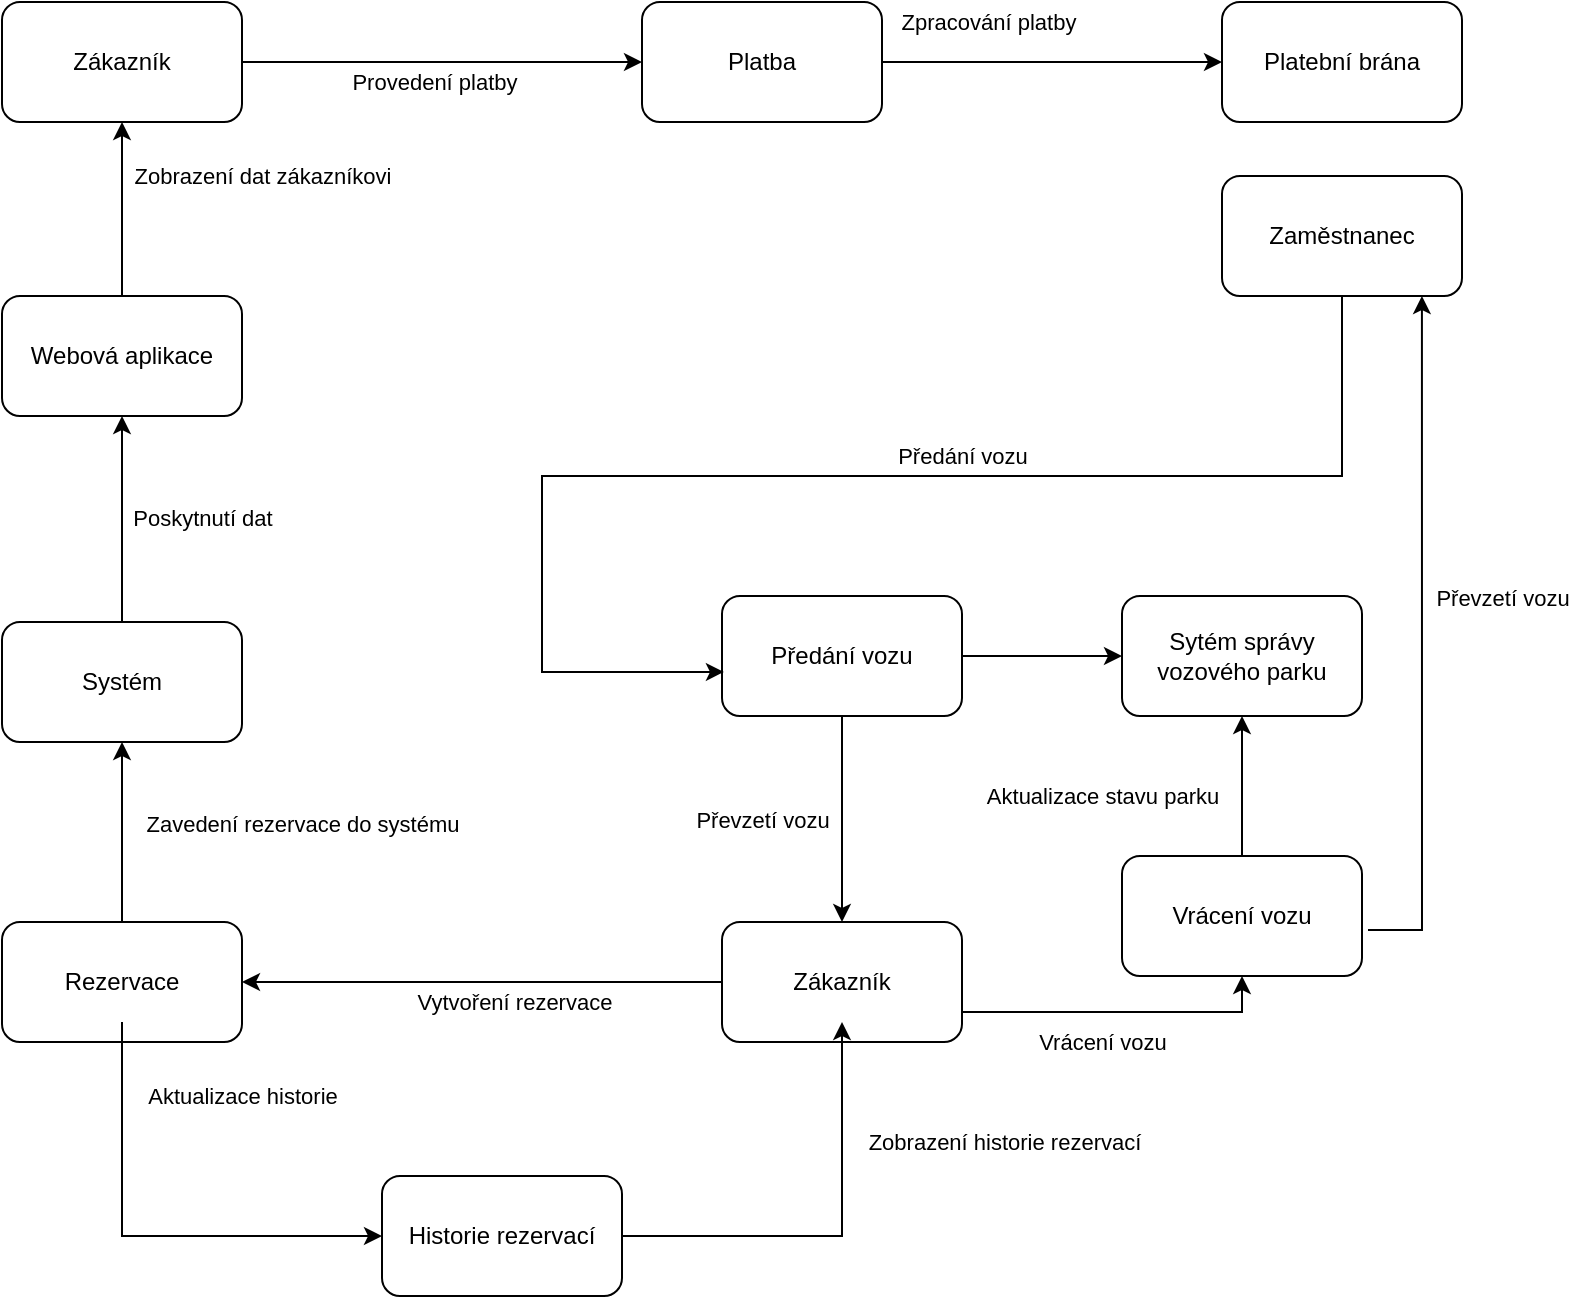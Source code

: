 <mxfile version="24.2.8" type="device">
  <diagram name="Page-1" id="b520641d-4fe3-3701-9064-5fc419738815">
    <mxGraphModel dx="1434" dy="780" grid="1" gridSize="10" guides="1" tooltips="1" connect="1" arrows="1" fold="1" page="1" pageScale="1" pageWidth="1100" pageHeight="850" background="none" math="0" shadow="0">
      <root>
        <mxCell id="0" />
        <mxCell id="1" parent="0" />
        <mxCell id="XkH28-ER0A_PHMq6cVrZ-1" value="Zákazník" style="rounded=1;whiteSpace=wrap;html=1;" parent="1" vertex="1">
          <mxGeometry x="90" y="100" width="120" height="60" as="geometry" />
        </mxCell>
        <mxCell id="XkH28-ER0A_PHMq6cVrZ-2" value="Rezervace" style="rounded=1;whiteSpace=wrap;html=1;" parent="1" vertex="1">
          <mxGeometry x="90" y="560" width="120" height="60" as="geometry" />
        </mxCell>
        <mxCell id="XkH28-ER0A_PHMq6cVrZ-3" value="Webová aplikace" style="rounded=1;whiteSpace=wrap;html=1;" parent="1" vertex="1">
          <mxGeometry x="90" y="247" width="120" height="60" as="geometry" />
        </mxCell>
        <mxCell id="XkH28-ER0A_PHMq6cVrZ-4" value="Sytém správy vozového parku" style="rounded=1;whiteSpace=wrap;html=1;" parent="1" vertex="1">
          <mxGeometry x="650" y="397" width="120" height="60" as="geometry" />
        </mxCell>
        <mxCell id="XkH28-ER0A_PHMq6cVrZ-5" value="Zaměstnanec" style="rounded=1;whiteSpace=wrap;html=1;" parent="1" vertex="1">
          <mxGeometry x="700" y="187" width="120" height="60" as="geometry" />
        </mxCell>
        <mxCell id="XkH28-ER0A_PHMq6cVrZ-7" value="Předání vozu" style="rounded=1;whiteSpace=wrap;html=1;" parent="1" vertex="1">
          <mxGeometry x="450" y="397" width="120" height="60" as="geometry" />
        </mxCell>
        <mxCell id="XkH28-ER0A_PHMq6cVrZ-8" value="Vrácení vozu" style="rounded=1;whiteSpace=wrap;html=1;" parent="1" vertex="1">
          <mxGeometry x="650" y="527" width="120" height="60" as="geometry" />
        </mxCell>
        <mxCell id="XkH28-ER0A_PHMq6cVrZ-9" value="Platba" style="rounded=1;whiteSpace=wrap;html=1;" parent="1" vertex="1">
          <mxGeometry x="410" y="100" width="120" height="60" as="geometry" />
        </mxCell>
        <mxCell id="XkH28-ER0A_PHMq6cVrZ-10" value="Platební brána" style="rounded=1;whiteSpace=wrap;html=1;" parent="1" vertex="1">
          <mxGeometry x="700" y="100" width="120" height="60" as="geometry" />
        </mxCell>
        <mxCell id="XkH28-ER0A_PHMq6cVrZ-11" value="Zákazník" style="rounded=1;whiteSpace=wrap;html=1;" parent="1" vertex="1">
          <mxGeometry x="450" y="560" width="120" height="60" as="geometry" />
        </mxCell>
        <mxCell id="XkH28-ER0A_PHMq6cVrZ-12" value="Systém" style="rounded=1;whiteSpace=wrap;html=1;" parent="1" vertex="1">
          <mxGeometry x="90" y="410" width="120" height="60" as="geometry" />
        </mxCell>
        <mxCell id="XkH28-ER0A_PHMq6cVrZ-13" value="Historie rezervací" style="rounded=1;whiteSpace=wrap;html=1;" parent="1" vertex="1">
          <mxGeometry x="280" y="687" width="120" height="60" as="geometry" />
        </mxCell>
        <mxCell id="YQiAEHKCcBB-lpJqW_bE-2" value="" style="endArrow=classic;html=1;rounded=0;exitX=0;exitY=0.5;exitDx=0;exitDy=0;entryX=1;entryY=0.5;entryDx=0;entryDy=0;" edge="1" parent="1" source="XkH28-ER0A_PHMq6cVrZ-11" target="XkH28-ER0A_PHMq6cVrZ-2">
          <mxGeometry width="50" height="50" relative="1" as="geometry">
            <mxPoint x="610" y="587" as="sourcePoint" />
            <mxPoint x="660" y="537" as="targetPoint" />
          </mxGeometry>
        </mxCell>
        <mxCell id="YQiAEHKCcBB-lpJqW_bE-3" value="Vytvoření rezervace" style="edgeLabel;html=1;align=center;verticalAlign=middle;resizable=0;points=[];" vertex="1" connectable="0" parent="YQiAEHKCcBB-lpJqW_bE-2">
          <mxGeometry x="-0.011" y="2" relative="1" as="geometry">
            <mxPoint x="14" y="8" as="offset" />
          </mxGeometry>
        </mxCell>
        <mxCell id="YQiAEHKCcBB-lpJqW_bE-5" value="" style="endArrow=classic;html=1;rounded=0;exitX=0.5;exitY=1;exitDx=0;exitDy=0;" edge="1" parent="1" source="XkH28-ER0A_PHMq6cVrZ-7" target="XkH28-ER0A_PHMq6cVrZ-11">
          <mxGeometry width="50" height="50" relative="1" as="geometry">
            <mxPoint x="560" y="547" as="sourcePoint" />
            <mxPoint x="610" y="497" as="targetPoint" />
          </mxGeometry>
        </mxCell>
        <mxCell id="YQiAEHKCcBB-lpJqW_bE-23" value="Převzetí vozu" style="edgeLabel;html=1;align=center;verticalAlign=middle;resizable=0;points=[];" vertex="1" connectable="0" parent="YQiAEHKCcBB-lpJqW_bE-5">
          <mxGeometry x="-0.029" y="-1" relative="1" as="geometry">
            <mxPoint x="-39" y="2" as="offset" />
          </mxGeometry>
        </mxCell>
        <mxCell id="YQiAEHKCcBB-lpJqW_bE-6" value="" style="endArrow=classic;html=1;rounded=0;exitX=1;exitY=0.75;exitDx=0;exitDy=0;entryX=0.5;entryY=1;entryDx=0;entryDy=0;" edge="1" parent="1" source="XkH28-ER0A_PHMq6cVrZ-11" target="XkH28-ER0A_PHMq6cVrZ-8">
          <mxGeometry width="50" height="50" relative="1" as="geometry">
            <mxPoint x="520" y="387" as="sourcePoint" />
            <mxPoint x="570" y="337" as="targetPoint" />
            <Array as="points">
              <mxPoint x="710" y="605" />
            </Array>
          </mxGeometry>
        </mxCell>
        <mxCell id="YQiAEHKCcBB-lpJqW_bE-19" value="Vrácení vozu" style="edgeLabel;html=1;align=center;verticalAlign=middle;resizable=0;points=[];" vertex="1" connectable="0" parent="YQiAEHKCcBB-lpJqW_bE-6">
          <mxGeometry x="0.152" y="1" relative="1" as="geometry">
            <mxPoint x="-21" y="16" as="offset" />
          </mxGeometry>
        </mxCell>
        <mxCell id="YQiAEHKCcBB-lpJqW_bE-7" value="" style="endArrow=classic;html=1;rounded=0;entryX=0;entryY=0.5;entryDx=0;entryDy=0;exitX=1;exitY=0.5;exitDx=0;exitDy=0;" edge="1" parent="1" source="XkH28-ER0A_PHMq6cVrZ-7" target="XkH28-ER0A_PHMq6cVrZ-4">
          <mxGeometry width="50" height="50" relative="1" as="geometry">
            <mxPoint x="520" y="387" as="sourcePoint" />
            <mxPoint x="570" y="337" as="targetPoint" />
          </mxGeometry>
        </mxCell>
        <mxCell id="YQiAEHKCcBB-lpJqW_bE-8" value="" style="endArrow=classic;html=1;rounded=0;exitX=1;exitY=0.5;exitDx=0;exitDy=0;entryX=0;entryY=0.5;entryDx=0;entryDy=0;" edge="1" parent="1" source="XkH28-ER0A_PHMq6cVrZ-1" target="XkH28-ER0A_PHMq6cVrZ-9">
          <mxGeometry width="50" height="50" relative="1" as="geometry">
            <mxPoint x="250" y="250" as="sourcePoint" />
            <mxPoint x="300" y="200" as="targetPoint" />
          </mxGeometry>
        </mxCell>
        <mxCell id="YQiAEHKCcBB-lpJqW_bE-26" value="Provedení platby" style="edgeLabel;html=1;align=center;verticalAlign=middle;resizable=0;points=[];" vertex="1" connectable="0" parent="YQiAEHKCcBB-lpJqW_bE-8">
          <mxGeometry x="-0.191" relative="1" as="geometry">
            <mxPoint x="15" y="10" as="offset" />
          </mxGeometry>
        </mxCell>
        <mxCell id="YQiAEHKCcBB-lpJqW_bE-9" value="" style="endArrow=classic;html=1;rounded=0;exitX=1;exitY=0.5;exitDx=0;exitDy=0;" edge="1" parent="1" source="XkH28-ER0A_PHMq6cVrZ-9" target="XkH28-ER0A_PHMq6cVrZ-10">
          <mxGeometry width="50" height="50" relative="1" as="geometry">
            <mxPoint x="530" y="300" as="sourcePoint" />
            <mxPoint x="580" y="250" as="targetPoint" />
          </mxGeometry>
        </mxCell>
        <mxCell id="YQiAEHKCcBB-lpJqW_bE-27" value="Zpracování platby" style="edgeLabel;html=1;align=center;verticalAlign=middle;resizable=0;points=[];" vertex="1" connectable="0" parent="YQiAEHKCcBB-lpJqW_bE-9">
          <mxGeometry x="-0.217" y="1" relative="1" as="geometry">
            <mxPoint x="-14" y="-19" as="offset" />
          </mxGeometry>
        </mxCell>
        <mxCell id="YQiAEHKCcBB-lpJqW_bE-11" value="" style="endArrow=classic;html=1;rounded=0;exitX=1;exitY=0.5;exitDx=0;exitDy=0;entryX=0.5;entryY=1;entryDx=0;entryDy=0;" edge="1" parent="1" source="XkH28-ER0A_PHMq6cVrZ-13">
          <mxGeometry width="50" height="50" relative="1" as="geometry">
            <mxPoint x="300" y="87" as="sourcePoint" />
            <mxPoint x="510" y="610" as="targetPoint" />
            <Array as="points">
              <mxPoint x="510" y="717" />
            </Array>
          </mxGeometry>
        </mxCell>
        <mxCell id="YQiAEHKCcBB-lpJqW_bE-25" value="Zobrazení historie rezervací" style="edgeLabel;html=1;align=center;verticalAlign=middle;resizable=0;points=[];" vertex="1" connectable="0" parent="YQiAEHKCcBB-lpJqW_bE-11">
          <mxGeometry x="-0.02" y="2" relative="1" as="geometry">
            <mxPoint x="84" y="-45" as="offset" />
          </mxGeometry>
        </mxCell>
        <mxCell id="YQiAEHKCcBB-lpJqW_bE-12" value="" style="endArrow=classic;html=1;rounded=0;exitX=0.5;exitY=1;exitDx=0;exitDy=0;entryX=0.008;entryY=0.633;entryDx=0;entryDy=0;entryPerimeter=0;" edge="1" parent="1" source="XkH28-ER0A_PHMq6cVrZ-5" target="XkH28-ER0A_PHMq6cVrZ-7">
          <mxGeometry width="50" height="50" relative="1" as="geometry">
            <mxPoint x="760" y="277" as="sourcePoint" />
            <mxPoint x="400" y="577" as="targetPoint" />
            <Array as="points">
              <mxPoint x="760" y="337" />
              <mxPoint x="360" y="337" />
              <mxPoint x="360" y="435" />
            </Array>
          </mxGeometry>
        </mxCell>
        <mxCell id="YQiAEHKCcBB-lpJqW_bE-24" value="Předání vozu" style="edgeLabel;html=1;align=center;verticalAlign=middle;resizable=0;points=[];" vertex="1" connectable="0" parent="YQiAEHKCcBB-lpJqW_bE-12">
          <mxGeometry x="-0.202" y="-4" relative="1" as="geometry">
            <mxPoint x="-9" y="-6" as="offset" />
          </mxGeometry>
        </mxCell>
        <mxCell id="YQiAEHKCcBB-lpJqW_bE-14" value="" style="endArrow=classic;html=1;rounded=0;exitX=0.5;exitY=0;exitDx=0;exitDy=0;entryX=0.5;entryY=1;entryDx=0;entryDy=0;" edge="1" parent="1" source="XkH28-ER0A_PHMq6cVrZ-8" target="XkH28-ER0A_PHMq6cVrZ-4">
          <mxGeometry width="50" height="50" relative="1" as="geometry">
            <mxPoint x="850" y="477" as="sourcePoint" />
            <mxPoint x="900" y="427" as="targetPoint" />
          </mxGeometry>
        </mxCell>
        <mxCell id="YQiAEHKCcBB-lpJqW_bE-21" value="Aktualizace stavu parku" style="edgeLabel;html=1;align=center;verticalAlign=middle;resizable=0;points=[];" vertex="1" connectable="0" parent="YQiAEHKCcBB-lpJqW_bE-14">
          <mxGeometry x="-0.029" y="1" relative="1" as="geometry">
            <mxPoint x="-69" y="4" as="offset" />
          </mxGeometry>
        </mxCell>
        <mxCell id="YQiAEHKCcBB-lpJqW_bE-15" value="" style="endArrow=classic;html=1;rounded=0;exitX=1.025;exitY=0.617;exitDx=0;exitDy=0;exitPerimeter=0;entryX=0.833;entryY=1;entryDx=0;entryDy=0;entryPerimeter=0;" edge="1" parent="1" source="XkH28-ER0A_PHMq6cVrZ-8" target="XkH28-ER0A_PHMq6cVrZ-5">
          <mxGeometry width="50" height="50" relative="1" as="geometry">
            <mxPoint x="820" y="517" as="sourcePoint" />
            <mxPoint x="850" y="534" as="targetPoint" />
            <Array as="points">
              <mxPoint x="800" y="564" />
            </Array>
          </mxGeometry>
        </mxCell>
        <mxCell id="YQiAEHKCcBB-lpJqW_bE-20" value="Převzetí vozu" style="edgeLabel;html=1;align=center;verticalAlign=middle;resizable=0;points=[];" vertex="1" connectable="0" parent="YQiAEHKCcBB-lpJqW_bE-15">
          <mxGeometry x="-0.057" y="-1" relative="1" as="geometry">
            <mxPoint x="39" y="-31" as="offset" />
          </mxGeometry>
        </mxCell>
        <mxCell id="YQiAEHKCcBB-lpJqW_bE-17" value="" style="endArrow=classic;html=1;rounded=0;exitX=0.5;exitY=0;exitDx=0;exitDy=0;entryX=0.5;entryY=1;entryDx=0;entryDy=0;" edge="1" parent="1" source="XkH28-ER0A_PHMq6cVrZ-12" target="XkH28-ER0A_PHMq6cVrZ-3">
          <mxGeometry width="50" height="50" relative="1" as="geometry">
            <mxPoint x="520" y="387" as="sourcePoint" />
            <mxPoint x="570" y="337" as="targetPoint" />
          </mxGeometry>
        </mxCell>
        <mxCell id="YQiAEHKCcBB-lpJqW_bE-28" value="Poskytnutí dat" style="edgeLabel;html=1;align=center;verticalAlign=middle;resizable=0;points=[];" vertex="1" connectable="0" parent="YQiAEHKCcBB-lpJqW_bE-17">
          <mxGeometry x="0.02" y="-4" relative="1" as="geometry">
            <mxPoint x="36" as="offset" />
          </mxGeometry>
        </mxCell>
        <mxCell id="YQiAEHKCcBB-lpJqW_bE-18" value="" style="endArrow=classic;html=1;rounded=0;entryX=0.5;entryY=1;entryDx=0;entryDy=0;exitX=0.5;exitY=0;exitDx=0;exitDy=0;" edge="1" parent="1" source="XkH28-ER0A_PHMq6cVrZ-3" target="XkH28-ER0A_PHMq6cVrZ-1">
          <mxGeometry width="50" height="50" relative="1" as="geometry">
            <mxPoint x="120" y="270" as="sourcePoint" />
            <mxPoint x="570" y="380" as="targetPoint" />
          </mxGeometry>
        </mxCell>
        <mxCell id="YQiAEHKCcBB-lpJqW_bE-29" value="Zobrazení dat zákazníkovi" style="edgeLabel;html=1;align=center;verticalAlign=middle;resizable=0;points=[];" vertex="1" connectable="0" parent="YQiAEHKCcBB-lpJqW_bE-18">
          <mxGeometry x="0.311" relative="1" as="geometry">
            <mxPoint x="70" y="-3" as="offset" />
          </mxGeometry>
        </mxCell>
        <mxCell id="YQiAEHKCcBB-lpJqW_bE-30" value="" style="endArrow=classic;html=1;rounded=0;exitX=0.5;exitY=0;exitDx=0;exitDy=0;entryX=0.5;entryY=1;entryDx=0;entryDy=0;" edge="1" parent="1" source="XkH28-ER0A_PHMq6cVrZ-2" target="XkH28-ER0A_PHMq6cVrZ-12">
          <mxGeometry width="50" height="50" relative="1" as="geometry">
            <mxPoint x="160" y="587" as="sourcePoint" />
            <mxPoint x="210" y="537" as="targetPoint" />
          </mxGeometry>
        </mxCell>
        <mxCell id="YQiAEHKCcBB-lpJqW_bE-31" value="Zavedení rezervace do systému" style="edgeLabel;html=1;align=center;verticalAlign=middle;resizable=0;points=[];" vertex="1" connectable="0" parent="YQiAEHKCcBB-lpJqW_bE-30">
          <mxGeometry x="0.089" y="-3" relative="1" as="geometry">
            <mxPoint x="87" as="offset" />
          </mxGeometry>
        </mxCell>
        <mxCell id="YQiAEHKCcBB-lpJqW_bE-32" value="" style="endArrow=classic;html=1;rounded=0;exitX=0.5;exitY=1;exitDx=0;exitDy=0;entryX=0;entryY=0.5;entryDx=0;entryDy=0;" edge="1" parent="1" target="XkH28-ER0A_PHMq6cVrZ-13">
          <mxGeometry width="50" height="50" relative="1" as="geometry">
            <mxPoint x="150" y="610" as="sourcePoint" />
            <mxPoint x="200" y="667" as="targetPoint" />
            <Array as="points">
              <mxPoint x="150" y="717" />
            </Array>
          </mxGeometry>
        </mxCell>
        <mxCell id="YQiAEHKCcBB-lpJqW_bE-33" value="Aktualizace historie" style="edgeLabel;html=1;align=center;verticalAlign=middle;resizable=0;points=[];" vertex="1" connectable="0" parent="YQiAEHKCcBB-lpJqW_bE-32">
          <mxGeometry x="-0.61" y="2" relative="1" as="geometry">
            <mxPoint x="58" y="-9" as="offset" />
          </mxGeometry>
        </mxCell>
      </root>
    </mxGraphModel>
  </diagram>
</mxfile>
